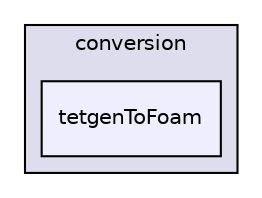 digraph "applications/utilities/mesh/conversion/tetgenToFoam" {
  bgcolor=transparent;
  compound=true
  node [ fontsize="10", fontname="Helvetica"];
  edge [ labelfontsize="10", labelfontname="Helvetica"];
  subgraph clusterdir_5148cfe1bce83bc5fdc09a52963260a1 {
    graph [ bgcolor="#ddddee", pencolor="black", label="conversion" fontname="Helvetica", fontsize="10", URL="dir_5148cfe1bce83bc5fdc09a52963260a1.html"]
  dir_1a5f24bcf61aa98df784818729263256 [shape=box, label="tetgenToFoam", style="filled", fillcolor="#eeeeff", pencolor="black", URL="dir_1a5f24bcf61aa98df784818729263256.html"];
  }
}
